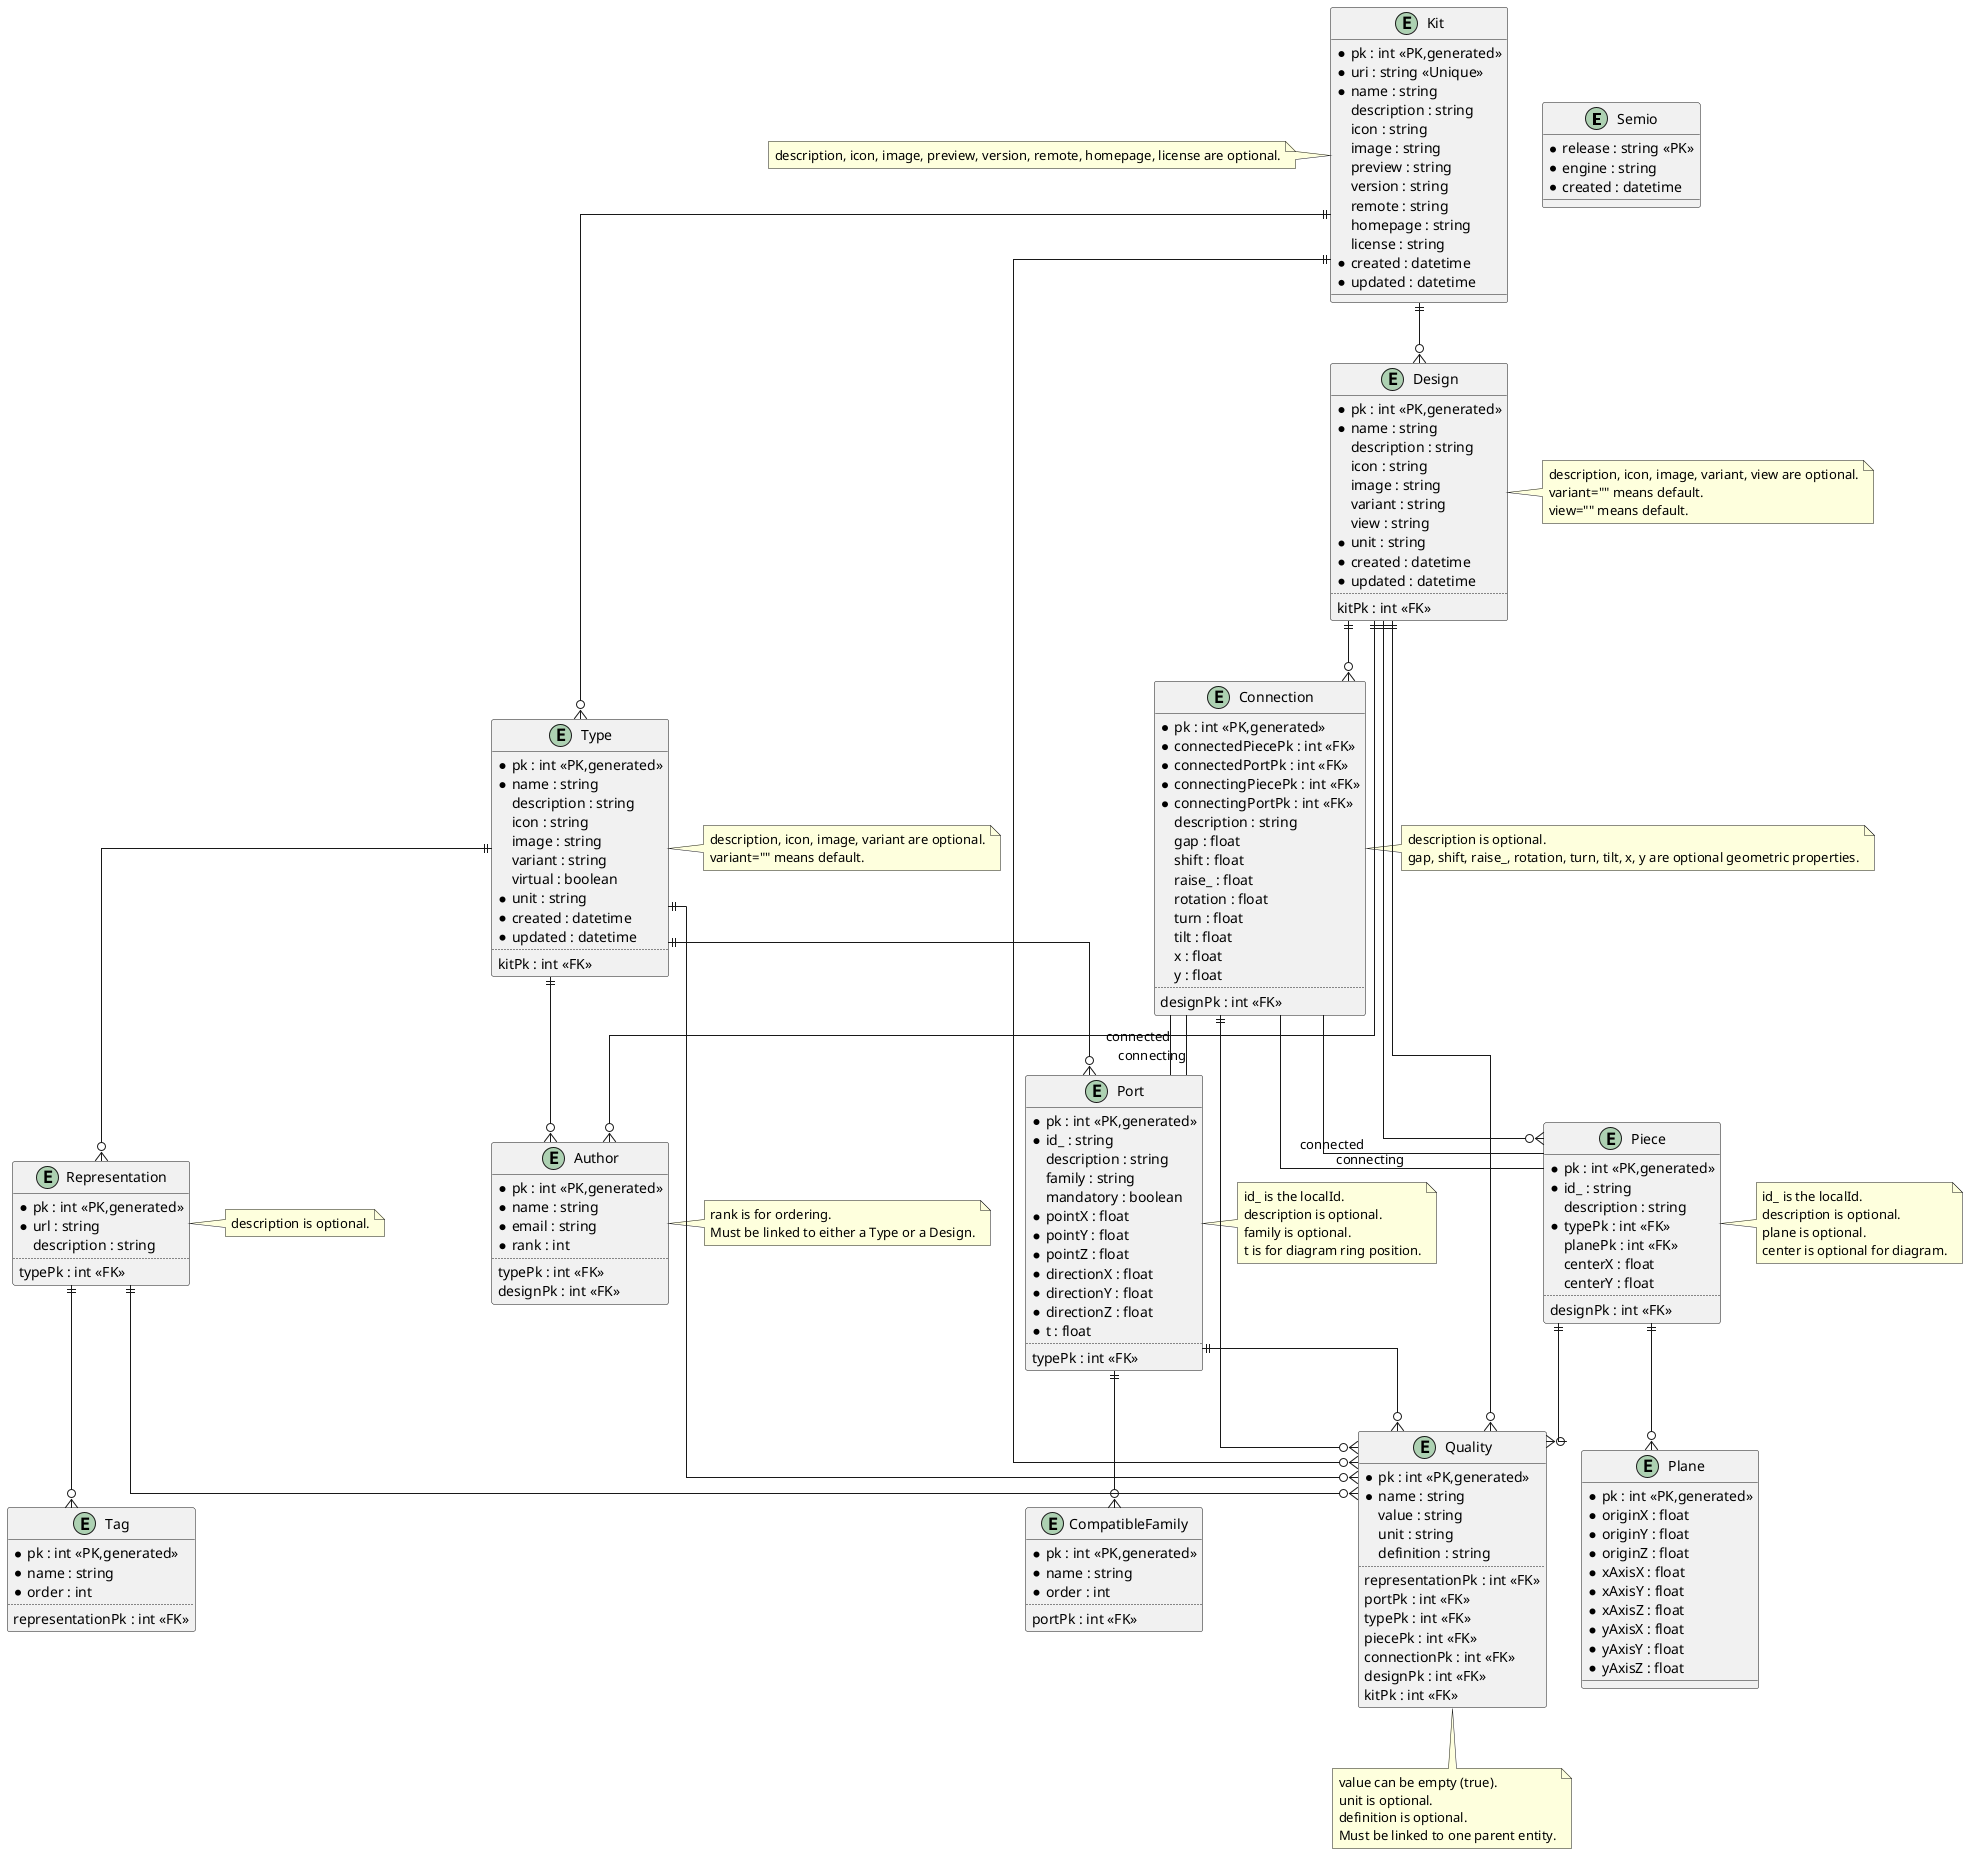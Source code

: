 @startuml "data architecture"
skinparam linetype ortho

entity Semio {
    *release : string <<PK>>
    *engine : string
    *created : datetime
}

entity Quality {
    *pk : int <<PK,generated>>
    *name : string
    value : string
    unit : string
    definition : string
    ..
    representationPk : int <<FK>>
    portPk : int <<FK>>
    typePk : int <<FK>>
    piecePk : int <<FK>>
    connectionPk : int <<FK>>
    designPk : int <<FK>>
    kitPk : int <<FK>>
}
note bottom of Quality
    value can be empty (true).
    unit is optional.
    definition is optional.
    Must be linked to one parent entity.
end note

entity Tag {
    *pk : int <<PK,generated>>
    *name : string
    *order : int
    ..
    representationPk : int <<FK>>
}

entity Representation {
    *pk : int <<PK,generated>>
    *url : string
    description : string
    ..
    typePk : int <<FK>>
}
note right of Representation
    description is optional.
end note

entity Plane {
    *pk : int <<PK,generated>>
    *originX : float
    *originY : float
    *originZ : float
    *xAxisX : float
    *xAxisY : float
    *xAxisZ : float
    *yAxisX : float
    *yAxisY : float
    *yAxisZ : float
}

entity CompatibleFamily {
  *pk : int <<PK,generated>>
  *name : string
  *order : int
  ..
  portPk : int <<FK>>
}

entity Port {
    *pk : int <<PK,generated>>
    *id_ : string
    description : string
    family : string
    mandatory : boolean
    *pointX : float
    *pointY : float
    *pointZ : float
    *directionX : float
    *directionY : float
    *directionZ : float
    *t : float
    ..
    typePk : int <<FK>>
}
note right of Port
    id_ is the localId.
    description is optional.
    family is optional.
    t is for diagram ring position.
end note

entity Author {
    *pk : int <<PK,generated>>
    *name : string
    *email : string
    *rank : int
    ..
    typePk : int <<FK>>
    designPk : int <<FK>>
}
note right of Author
    rank is for ordering.
    Must be linked to either a Type or a Design.
end note

entity Type {
    *pk : int <<PK,generated>>
    *name : string
    description : string
    icon : string
    image : string
    variant : string
    virtual : boolean
    *unit : string
    *created : datetime
    *updated : datetime
    ..
    kitPk : int <<FK>>
}
note right of Type
    description, icon, image, variant are optional.
    variant="" means default.
end note

entity Piece {
    *pk : int <<PK,generated>>
    *id_ : string
    description : string
    *typePk : int <<FK>>
    planePk : int <<FK>>
    centerX : float
    centerY : float
    ..
    designPk : int <<FK>>
}
note right of Piece
    id_ is the localId.
    description is optional.
    plane is optional.
    center is optional for diagram.
end note

entity Connection {
    *pk : int <<PK,generated>>
    *connectedPiecePk : int <<FK>>
    *connectedPortPk : int <<FK>>
    *connectingPiecePk : int <<FK>>
    *connectingPortPk : int <<FK>>
    description : string
    gap : float
    shift : float
    raise_ : float
    rotation : float
    turn : float
    tilt : float
    x : float
    y : float
    ..
    designPk : int <<FK>>
}
note right of Connection
    description is optional.
    gap, shift, raise_, rotation, turn, tilt, x, y are optional geometric properties.
end note

entity Design {
    *pk : int <<PK,generated>>
    *name : string
    description : string
    icon : string
    image : string
    variant : string
    view : string
    *unit : string
    *created : datetime
    *updated : datetime
    ..
    kitPk : int <<FK>>
}
note right of Design
    description, icon, image, variant, view are optional.
    variant="" means default.
    view="" means default.
end note

entity Kit {
    *pk : int <<PK,generated>>
    *uri : string <<Unique>>
    *name : string
    description : string
    icon : string
    image : string
    preview : string
    version : string
    remote : string
    homepage : string
    license : string
    *created : datetime
    *updated : datetime
}
note left of Kit
    description, icon, image, preview, version, remote, homepage, license are optional.
end note

' Relationships
Kit ||--o{ Type
Kit ||--o{ Design
Kit ||--o{ Quality

Design ||--o{ Piece
Design ||--o{ Connection
Design ||--o{ Author
Design ||--o{ Quality

Type ||--o{ Representation
Type ||--o{ Port
Type ||--o{ Author
Type ||--o{ Quality

Piece ||--o{ Plane
Piece ||--o{ Quality
'Piece "1" -- "0..1" Plane : contains >

Connection ||--o{ Quality

Representation ||--o{ Tag
Representation ||--o{ Quality

Port ||--o{ CompatibleFamily
Port ||--o{ Quality

' Connection involves two pieces and two ports.
' This is simplified here as direct links for diagram clarity.
Connection -- Piece : "connected"
Connection -- Piece : "connecting"
Connection -- Port : "connected"
Connection -- Port : "connecting"

@enduml